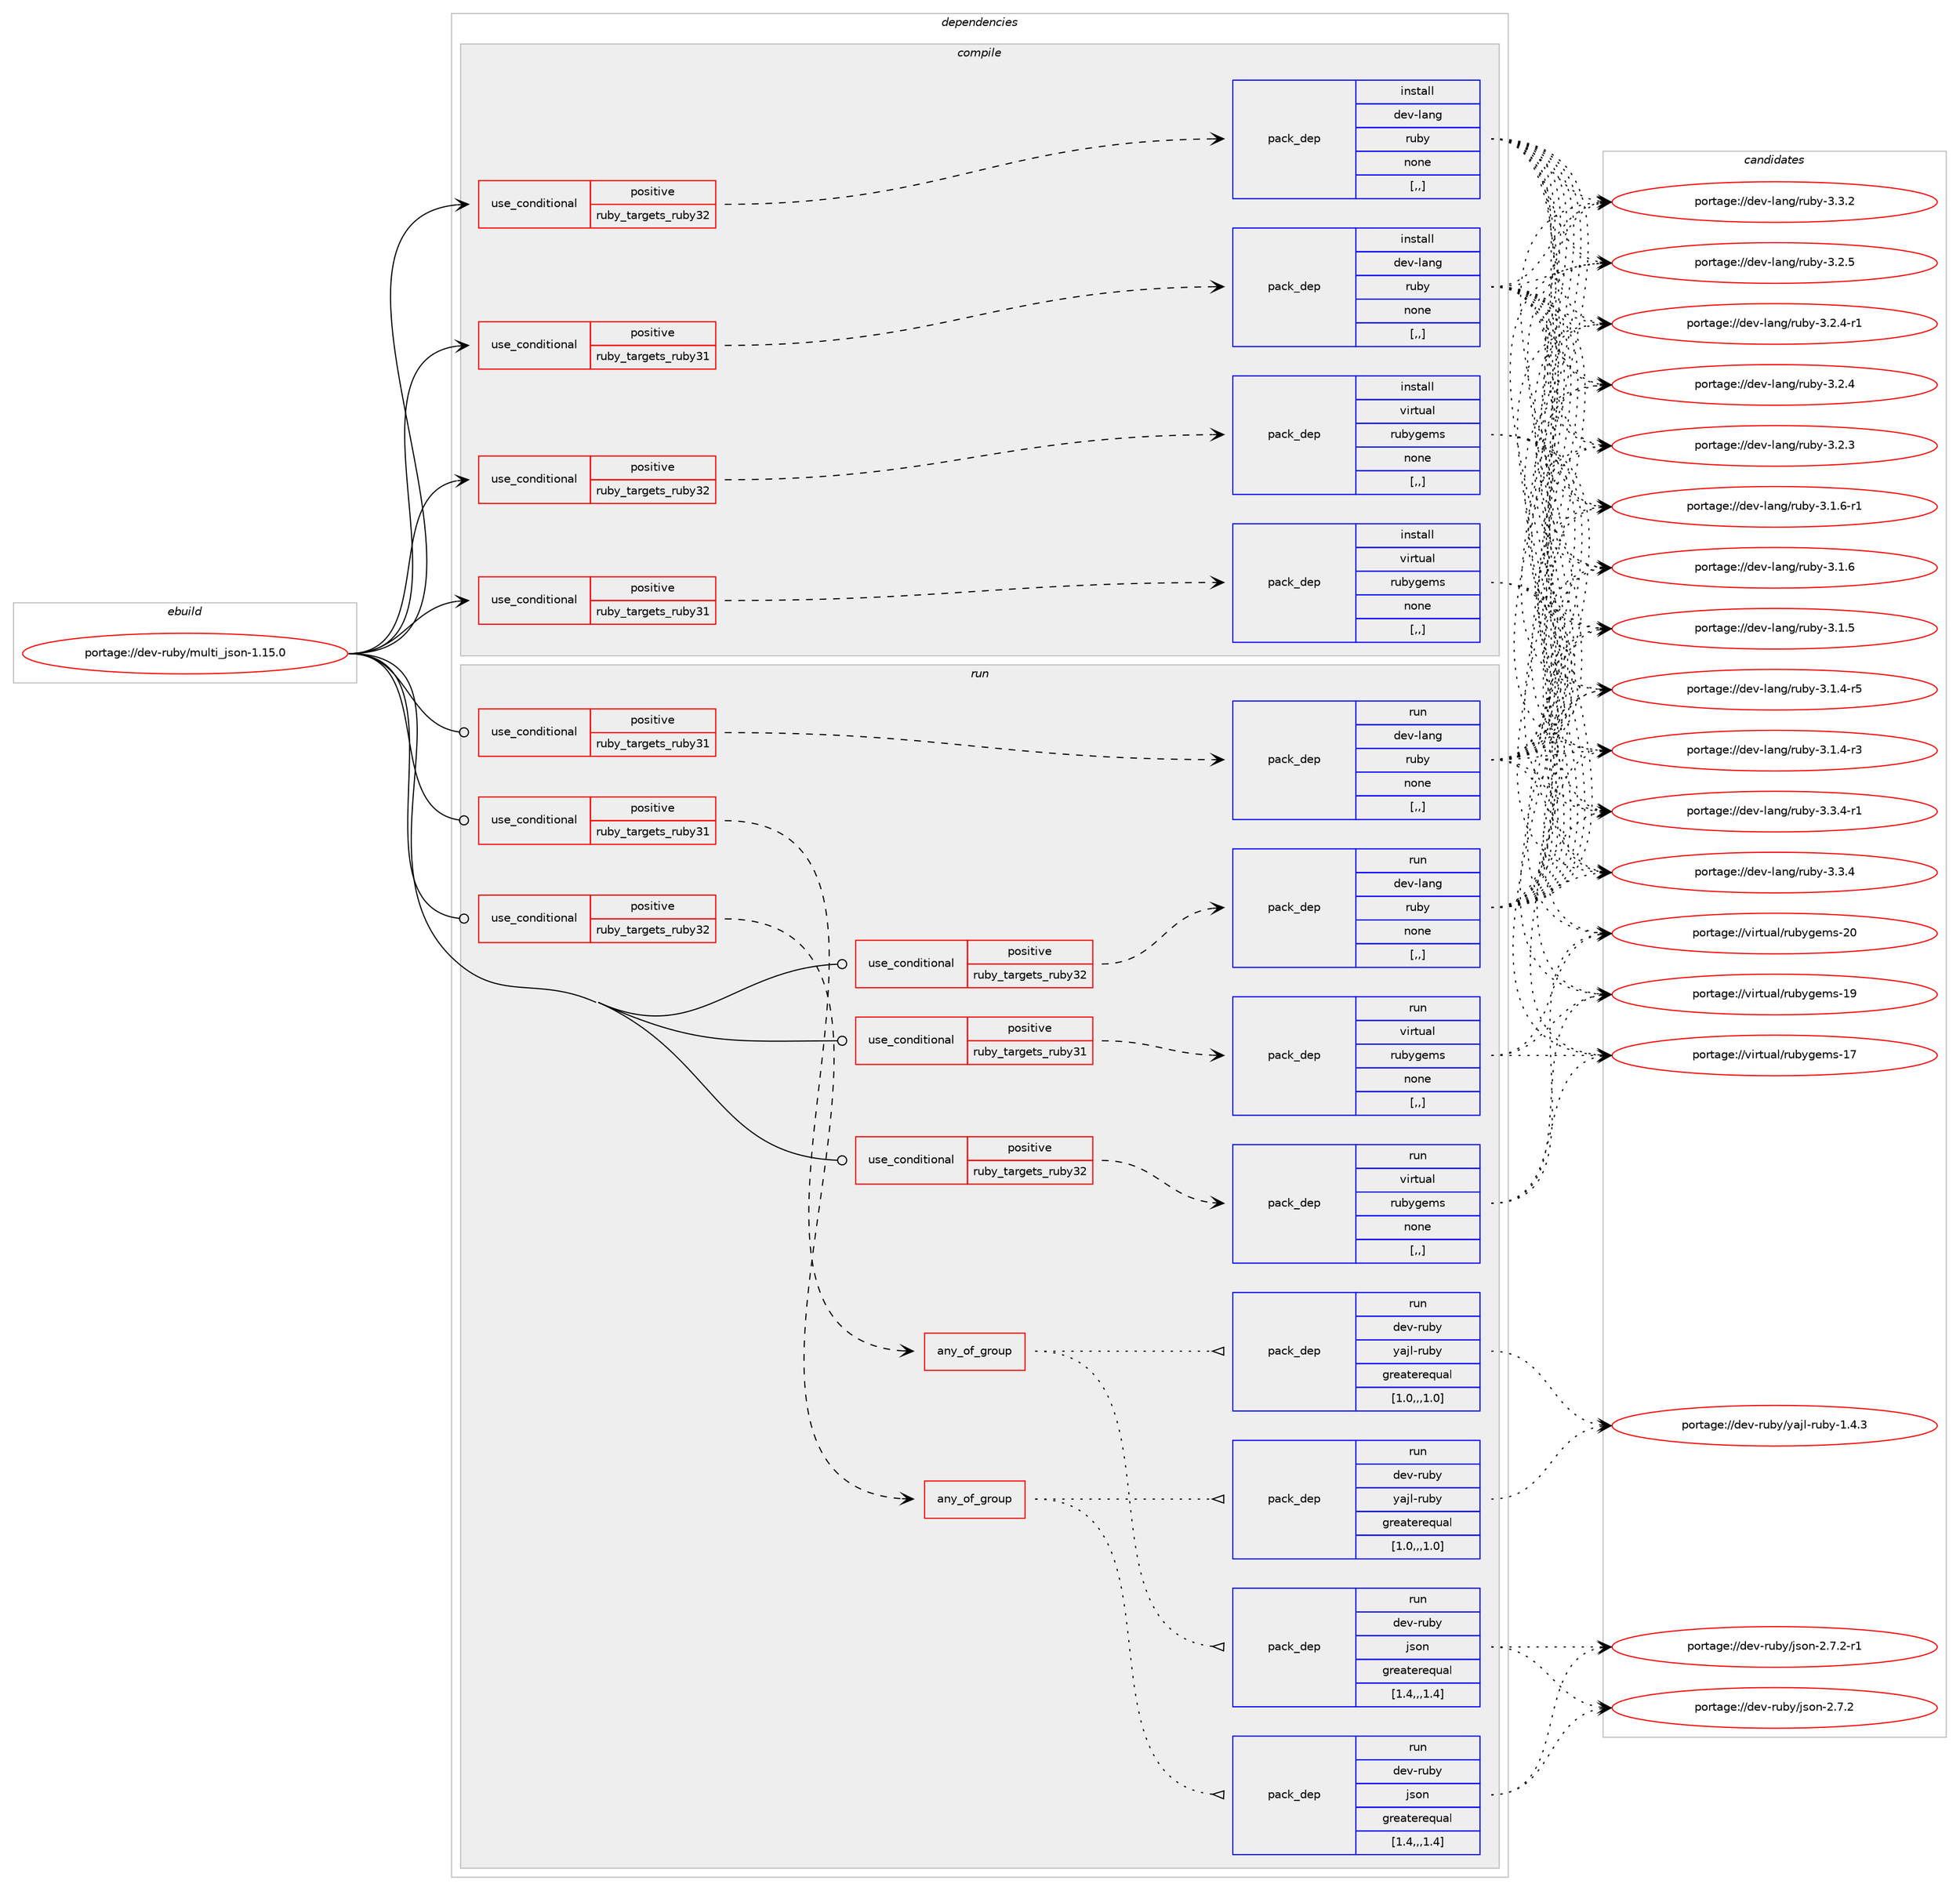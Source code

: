 digraph prolog {

# *************
# Graph options
# *************

newrank=true;
concentrate=true;
compound=true;
graph [rankdir=LR,fontname=Helvetica,fontsize=10,ranksep=1.5];#, ranksep=2.5, nodesep=0.2];
edge  [arrowhead=vee];
node  [fontname=Helvetica,fontsize=10];

# **********
# The ebuild
# **********

subgraph cluster_leftcol {
color=gray;
label=<<i>ebuild</i>>;
id [label="portage://dev-ruby/multi_json-1.15.0", color=red, width=4, href="../dev-ruby/multi_json-1.15.0.svg"];
}

# ****************
# The dependencies
# ****************

subgraph cluster_midcol {
color=gray;
label=<<i>dependencies</i>>;
subgraph cluster_compile {
fillcolor="#eeeeee";
style=filled;
label=<<i>compile</i>>;
subgraph cond51198 {
dependency191273 [label=<<TABLE BORDER="0" CELLBORDER="1" CELLSPACING="0" CELLPADDING="4"><TR><TD ROWSPAN="3" CELLPADDING="10">use_conditional</TD></TR><TR><TD>positive</TD></TR><TR><TD>ruby_targets_ruby31</TD></TR></TABLE>>, shape=none, color=red];
subgraph pack138734 {
dependency191274 [label=<<TABLE BORDER="0" CELLBORDER="1" CELLSPACING="0" CELLPADDING="4" WIDTH="220"><TR><TD ROWSPAN="6" CELLPADDING="30">pack_dep</TD></TR><TR><TD WIDTH="110">install</TD></TR><TR><TD>dev-lang</TD></TR><TR><TD>ruby</TD></TR><TR><TD>none</TD></TR><TR><TD>[,,]</TD></TR></TABLE>>, shape=none, color=blue];
}
dependency191273:e -> dependency191274:w [weight=20,style="dashed",arrowhead="vee"];
}
id:e -> dependency191273:w [weight=20,style="solid",arrowhead="vee"];
subgraph cond51199 {
dependency191275 [label=<<TABLE BORDER="0" CELLBORDER="1" CELLSPACING="0" CELLPADDING="4"><TR><TD ROWSPAN="3" CELLPADDING="10">use_conditional</TD></TR><TR><TD>positive</TD></TR><TR><TD>ruby_targets_ruby31</TD></TR></TABLE>>, shape=none, color=red];
subgraph pack138735 {
dependency191276 [label=<<TABLE BORDER="0" CELLBORDER="1" CELLSPACING="0" CELLPADDING="4" WIDTH="220"><TR><TD ROWSPAN="6" CELLPADDING="30">pack_dep</TD></TR><TR><TD WIDTH="110">install</TD></TR><TR><TD>virtual</TD></TR><TR><TD>rubygems</TD></TR><TR><TD>none</TD></TR><TR><TD>[,,]</TD></TR></TABLE>>, shape=none, color=blue];
}
dependency191275:e -> dependency191276:w [weight=20,style="dashed",arrowhead="vee"];
}
id:e -> dependency191275:w [weight=20,style="solid",arrowhead="vee"];
subgraph cond51200 {
dependency191277 [label=<<TABLE BORDER="0" CELLBORDER="1" CELLSPACING="0" CELLPADDING="4"><TR><TD ROWSPAN="3" CELLPADDING="10">use_conditional</TD></TR><TR><TD>positive</TD></TR><TR><TD>ruby_targets_ruby32</TD></TR></TABLE>>, shape=none, color=red];
subgraph pack138736 {
dependency191278 [label=<<TABLE BORDER="0" CELLBORDER="1" CELLSPACING="0" CELLPADDING="4" WIDTH="220"><TR><TD ROWSPAN="6" CELLPADDING="30">pack_dep</TD></TR><TR><TD WIDTH="110">install</TD></TR><TR><TD>dev-lang</TD></TR><TR><TD>ruby</TD></TR><TR><TD>none</TD></TR><TR><TD>[,,]</TD></TR></TABLE>>, shape=none, color=blue];
}
dependency191277:e -> dependency191278:w [weight=20,style="dashed",arrowhead="vee"];
}
id:e -> dependency191277:w [weight=20,style="solid",arrowhead="vee"];
subgraph cond51201 {
dependency191279 [label=<<TABLE BORDER="0" CELLBORDER="1" CELLSPACING="0" CELLPADDING="4"><TR><TD ROWSPAN="3" CELLPADDING="10">use_conditional</TD></TR><TR><TD>positive</TD></TR><TR><TD>ruby_targets_ruby32</TD></TR></TABLE>>, shape=none, color=red];
subgraph pack138737 {
dependency191280 [label=<<TABLE BORDER="0" CELLBORDER="1" CELLSPACING="0" CELLPADDING="4" WIDTH="220"><TR><TD ROWSPAN="6" CELLPADDING="30">pack_dep</TD></TR><TR><TD WIDTH="110">install</TD></TR><TR><TD>virtual</TD></TR><TR><TD>rubygems</TD></TR><TR><TD>none</TD></TR><TR><TD>[,,]</TD></TR></TABLE>>, shape=none, color=blue];
}
dependency191279:e -> dependency191280:w [weight=20,style="dashed",arrowhead="vee"];
}
id:e -> dependency191279:w [weight=20,style="solid",arrowhead="vee"];
}
subgraph cluster_compileandrun {
fillcolor="#eeeeee";
style=filled;
label=<<i>compile and run</i>>;
}
subgraph cluster_run {
fillcolor="#eeeeee";
style=filled;
label=<<i>run</i>>;
subgraph cond51202 {
dependency191281 [label=<<TABLE BORDER="0" CELLBORDER="1" CELLSPACING="0" CELLPADDING="4"><TR><TD ROWSPAN="3" CELLPADDING="10">use_conditional</TD></TR><TR><TD>positive</TD></TR><TR><TD>ruby_targets_ruby31</TD></TR></TABLE>>, shape=none, color=red];
subgraph any1191 {
dependency191282 [label=<<TABLE BORDER="0" CELLBORDER="1" CELLSPACING="0" CELLPADDING="4"><TR><TD CELLPADDING="10">any_of_group</TD></TR></TABLE>>, shape=none, color=red];subgraph pack138738 {
dependency191283 [label=<<TABLE BORDER="0" CELLBORDER="1" CELLSPACING="0" CELLPADDING="4" WIDTH="220"><TR><TD ROWSPAN="6" CELLPADDING="30">pack_dep</TD></TR><TR><TD WIDTH="110">run</TD></TR><TR><TD>dev-ruby</TD></TR><TR><TD>json</TD></TR><TR><TD>greaterequal</TD></TR><TR><TD>[1.4,,,1.4]</TD></TR></TABLE>>, shape=none, color=blue];
}
dependency191282:e -> dependency191283:w [weight=20,style="dotted",arrowhead="oinv"];
subgraph pack138739 {
dependency191284 [label=<<TABLE BORDER="0" CELLBORDER="1" CELLSPACING="0" CELLPADDING="4" WIDTH="220"><TR><TD ROWSPAN="6" CELLPADDING="30">pack_dep</TD></TR><TR><TD WIDTH="110">run</TD></TR><TR><TD>dev-ruby</TD></TR><TR><TD>yajl-ruby</TD></TR><TR><TD>greaterequal</TD></TR><TR><TD>[1.0,,,1.0]</TD></TR></TABLE>>, shape=none, color=blue];
}
dependency191282:e -> dependency191284:w [weight=20,style="dotted",arrowhead="oinv"];
}
dependency191281:e -> dependency191282:w [weight=20,style="dashed",arrowhead="vee"];
}
id:e -> dependency191281:w [weight=20,style="solid",arrowhead="odot"];
subgraph cond51203 {
dependency191285 [label=<<TABLE BORDER="0" CELLBORDER="1" CELLSPACING="0" CELLPADDING="4"><TR><TD ROWSPAN="3" CELLPADDING="10">use_conditional</TD></TR><TR><TD>positive</TD></TR><TR><TD>ruby_targets_ruby31</TD></TR></TABLE>>, shape=none, color=red];
subgraph pack138740 {
dependency191286 [label=<<TABLE BORDER="0" CELLBORDER="1" CELLSPACING="0" CELLPADDING="4" WIDTH="220"><TR><TD ROWSPAN="6" CELLPADDING="30">pack_dep</TD></TR><TR><TD WIDTH="110">run</TD></TR><TR><TD>dev-lang</TD></TR><TR><TD>ruby</TD></TR><TR><TD>none</TD></TR><TR><TD>[,,]</TD></TR></TABLE>>, shape=none, color=blue];
}
dependency191285:e -> dependency191286:w [weight=20,style="dashed",arrowhead="vee"];
}
id:e -> dependency191285:w [weight=20,style="solid",arrowhead="odot"];
subgraph cond51204 {
dependency191287 [label=<<TABLE BORDER="0" CELLBORDER="1" CELLSPACING="0" CELLPADDING="4"><TR><TD ROWSPAN="3" CELLPADDING="10">use_conditional</TD></TR><TR><TD>positive</TD></TR><TR><TD>ruby_targets_ruby31</TD></TR></TABLE>>, shape=none, color=red];
subgraph pack138741 {
dependency191288 [label=<<TABLE BORDER="0" CELLBORDER="1" CELLSPACING="0" CELLPADDING="4" WIDTH="220"><TR><TD ROWSPAN="6" CELLPADDING="30">pack_dep</TD></TR><TR><TD WIDTH="110">run</TD></TR><TR><TD>virtual</TD></TR><TR><TD>rubygems</TD></TR><TR><TD>none</TD></TR><TR><TD>[,,]</TD></TR></TABLE>>, shape=none, color=blue];
}
dependency191287:e -> dependency191288:w [weight=20,style="dashed",arrowhead="vee"];
}
id:e -> dependency191287:w [weight=20,style="solid",arrowhead="odot"];
subgraph cond51205 {
dependency191289 [label=<<TABLE BORDER="0" CELLBORDER="1" CELLSPACING="0" CELLPADDING="4"><TR><TD ROWSPAN="3" CELLPADDING="10">use_conditional</TD></TR><TR><TD>positive</TD></TR><TR><TD>ruby_targets_ruby32</TD></TR></TABLE>>, shape=none, color=red];
subgraph any1192 {
dependency191290 [label=<<TABLE BORDER="0" CELLBORDER="1" CELLSPACING="0" CELLPADDING="4"><TR><TD CELLPADDING="10">any_of_group</TD></TR></TABLE>>, shape=none, color=red];subgraph pack138742 {
dependency191291 [label=<<TABLE BORDER="0" CELLBORDER="1" CELLSPACING="0" CELLPADDING="4" WIDTH="220"><TR><TD ROWSPAN="6" CELLPADDING="30">pack_dep</TD></TR><TR><TD WIDTH="110">run</TD></TR><TR><TD>dev-ruby</TD></TR><TR><TD>json</TD></TR><TR><TD>greaterequal</TD></TR><TR><TD>[1.4,,,1.4]</TD></TR></TABLE>>, shape=none, color=blue];
}
dependency191290:e -> dependency191291:w [weight=20,style="dotted",arrowhead="oinv"];
subgraph pack138743 {
dependency191292 [label=<<TABLE BORDER="0" CELLBORDER="1" CELLSPACING="0" CELLPADDING="4" WIDTH="220"><TR><TD ROWSPAN="6" CELLPADDING="30">pack_dep</TD></TR><TR><TD WIDTH="110">run</TD></TR><TR><TD>dev-ruby</TD></TR><TR><TD>yajl-ruby</TD></TR><TR><TD>greaterequal</TD></TR><TR><TD>[1.0,,,1.0]</TD></TR></TABLE>>, shape=none, color=blue];
}
dependency191290:e -> dependency191292:w [weight=20,style="dotted",arrowhead="oinv"];
}
dependency191289:e -> dependency191290:w [weight=20,style="dashed",arrowhead="vee"];
}
id:e -> dependency191289:w [weight=20,style="solid",arrowhead="odot"];
subgraph cond51206 {
dependency191293 [label=<<TABLE BORDER="0" CELLBORDER="1" CELLSPACING="0" CELLPADDING="4"><TR><TD ROWSPAN="3" CELLPADDING="10">use_conditional</TD></TR><TR><TD>positive</TD></TR><TR><TD>ruby_targets_ruby32</TD></TR></TABLE>>, shape=none, color=red];
subgraph pack138744 {
dependency191294 [label=<<TABLE BORDER="0" CELLBORDER="1" CELLSPACING="0" CELLPADDING="4" WIDTH="220"><TR><TD ROWSPAN="6" CELLPADDING="30">pack_dep</TD></TR><TR><TD WIDTH="110">run</TD></TR><TR><TD>dev-lang</TD></TR><TR><TD>ruby</TD></TR><TR><TD>none</TD></TR><TR><TD>[,,]</TD></TR></TABLE>>, shape=none, color=blue];
}
dependency191293:e -> dependency191294:w [weight=20,style="dashed",arrowhead="vee"];
}
id:e -> dependency191293:w [weight=20,style="solid",arrowhead="odot"];
subgraph cond51207 {
dependency191295 [label=<<TABLE BORDER="0" CELLBORDER="1" CELLSPACING="0" CELLPADDING="4"><TR><TD ROWSPAN="3" CELLPADDING="10">use_conditional</TD></TR><TR><TD>positive</TD></TR><TR><TD>ruby_targets_ruby32</TD></TR></TABLE>>, shape=none, color=red];
subgraph pack138745 {
dependency191296 [label=<<TABLE BORDER="0" CELLBORDER="1" CELLSPACING="0" CELLPADDING="4" WIDTH="220"><TR><TD ROWSPAN="6" CELLPADDING="30">pack_dep</TD></TR><TR><TD WIDTH="110">run</TD></TR><TR><TD>virtual</TD></TR><TR><TD>rubygems</TD></TR><TR><TD>none</TD></TR><TR><TD>[,,]</TD></TR></TABLE>>, shape=none, color=blue];
}
dependency191295:e -> dependency191296:w [weight=20,style="dashed",arrowhead="vee"];
}
id:e -> dependency191295:w [weight=20,style="solid",arrowhead="odot"];
}
}

# **************
# The candidates
# **************

subgraph cluster_choices {
rank=same;
color=gray;
label=<<i>candidates</i>>;

subgraph choice138734 {
color=black;
nodesep=1;
choice100101118451089711010347114117981214551465146524511449 [label="portage://dev-lang/ruby-3.3.4-r1", color=red, width=4,href="../dev-lang/ruby-3.3.4-r1.svg"];
choice10010111845108971101034711411798121455146514652 [label="portage://dev-lang/ruby-3.3.4", color=red, width=4,href="../dev-lang/ruby-3.3.4.svg"];
choice10010111845108971101034711411798121455146514650 [label="portage://dev-lang/ruby-3.3.2", color=red, width=4,href="../dev-lang/ruby-3.3.2.svg"];
choice10010111845108971101034711411798121455146504653 [label="portage://dev-lang/ruby-3.2.5", color=red, width=4,href="../dev-lang/ruby-3.2.5.svg"];
choice100101118451089711010347114117981214551465046524511449 [label="portage://dev-lang/ruby-3.2.4-r1", color=red, width=4,href="../dev-lang/ruby-3.2.4-r1.svg"];
choice10010111845108971101034711411798121455146504652 [label="portage://dev-lang/ruby-3.2.4", color=red, width=4,href="../dev-lang/ruby-3.2.4.svg"];
choice10010111845108971101034711411798121455146504651 [label="portage://dev-lang/ruby-3.2.3", color=red, width=4,href="../dev-lang/ruby-3.2.3.svg"];
choice100101118451089711010347114117981214551464946544511449 [label="portage://dev-lang/ruby-3.1.6-r1", color=red, width=4,href="../dev-lang/ruby-3.1.6-r1.svg"];
choice10010111845108971101034711411798121455146494654 [label="portage://dev-lang/ruby-3.1.6", color=red, width=4,href="../dev-lang/ruby-3.1.6.svg"];
choice10010111845108971101034711411798121455146494653 [label="portage://dev-lang/ruby-3.1.5", color=red, width=4,href="../dev-lang/ruby-3.1.5.svg"];
choice100101118451089711010347114117981214551464946524511453 [label="portage://dev-lang/ruby-3.1.4-r5", color=red, width=4,href="../dev-lang/ruby-3.1.4-r5.svg"];
choice100101118451089711010347114117981214551464946524511451 [label="portage://dev-lang/ruby-3.1.4-r3", color=red, width=4,href="../dev-lang/ruby-3.1.4-r3.svg"];
dependency191274:e -> choice100101118451089711010347114117981214551465146524511449:w [style=dotted,weight="100"];
dependency191274:e -> choice10010111845108971101034711411798121455146514652:w [style=dotted,weight="100"];
dependency191274:e -> choice10010111845108971101034711411798121455146514650:w [style=dotted,weight="100"];
dependency191274:e -> choice10010111845108971101034711411798121455146504653:w [style=dotted,weight="100"];
dependency191274:e -> choice100101118451089711010347114117981214551465046524511449:w [style=dotted,weight="100"];
dependency191274:e -> choice10010111845108971101034711411798121455146504652:w [style=dotted,weight="100"];
dependency191274:e -> choice10010111845108971101034711411798121455146504651:w [style=dotted,weight="100"];
dependency191274:e -> choice100101118451089711010347114117981214551464946544511449:w [style=dotted,weight="100"];
dependency191274:e -> choice10010111845108971101034711411798121455146494654:w [style=dotted,weight="100"];
dependency191274:e -> choice10010111845108971101034711411798121455146494653:w [style=dotted,weight="100"];
dependency191274:e -> choice100101118451089711010347114117981214551464946524511453:w [style=dotted,weight="100"];
dependency191274:e -> choice100101118451089711010347114117981214551464946524511451:w [style=dotted,weight="100"];
}
subgraph choice138735 {
color=black;
nodesep=1;
choice118105114116117971084711411798121103101109115455048 [label="portage://virtual/rubygems-20", color=red, width=4,href="../virtual/rubygems-20.svg"];
choice118105114116117971084711411798121103101109115454957 [label="portage://virtual/rubygems-19", color=red, width=4,href="../virtual/rubygems-19.svg"];
choice118105114116117971084711411798121103101109115454955 [label="portage://virtual/rubygems-17", color=red, width=4,href="../virtual/rubygems-17.svg"];
dependency191276:e -> choice118105114116117971084711411798121103101109115455048:w [style=dotted,weight="100"];
dependency191276:e -> choice118105114116117971084711411798121103101109115454957:w [style=dotted,weight="100"];
dependency191276:e -> choice118105114116117971084711411798121103101109115454955:w [style=dotted,weight="100"];
}
subgraph choice138736 {
color=black;
nodesep=1;
choice100101118451089711010347114117981214551465146524511449 [label="portage://dev-lang/ruby-3.3.4-r1", color=red, width=4,href="../dev-lang/ruby-3.3.4-r1.svg"];
choice10010111845108971101034711411798121455146514652 [label="portage://dev-lang/ruby-3.3.4", color=red, width=4,href="../dev-lang/ruby-3.3.4.svg"];
choice10010111845108971101034711411798121455146514650 [label="portage://dev-lang/ruby-3.3.2", color=red, width=4,href="../dev-lang/ruby-3.3.2.svg"];
choice10010111845108971101034711411798121455146504653 [label="portage://dev-lang/ruby-3.2.5", color=red, width=4,href="../dev-lang/ruby-3.2.5.svg"];
choice100101118451089711010347114117981214551465046524511449 [label="portage://dev-lang/ruby-3.2.4-r1", color=red, width=4,href="../dev-lang/ruby-3.2.4-r1.svg"];
choice10010111845108971101034711411798121455146504652 [label="portage://dev-lang/ruby-3.2.4", color=red, width=4,href="../dev-lang/ruby-3.2.4.svg"];
choice10010111845108971101034711411798121455146504651 [label="portage://dev-lang/ruby-3.2.3", color=red, width=4,href="../dev-lang/ruby-3.2.3.svg"];
choice100101118451089711010347114117981214551464946544511449 [label="portage://dev-lang/ruby-3.1.6-r1", color=red, width=4,href="../dev-lang/ruby-3.1.6-r1.svg"];
choice10010111845108971101034711411798121455146494654 [label="portage://dev-lang/ruby-3.1.6", color=red, width=4,href="../dev-lang/ruby-3.1.6.svg"];
choice10010111845108971101034711411798121455146494653 [label="portage://dev-lang/ruby-3.1.5", color=red, width=4,href="../dev-lang/ruby-3.1.5.svg"];
choice100101118451089711010347114117981214551464946524511453 [label="portage://dev-lang/ruby-3.1.4-r5", color=red, width=4,href="../dev-lang/ruby-3.1.4-r5.svg"];
choice100101118451089711010347114117981214551464946524511451 [label="portage://dev-lang/ruby-3.1.4-r3", color=red, width=4,href="../dev-lang/ruby-3.1.4-r3.svg"];
dependency191278:e -> choice100101118451089711010347114117981214551465146524511449:w [style=dotted,weight="100"];
dependency191278:e -> choice10010111845108971101034711411798121455146514652:w [style=dotted,weight="100"];
dependency191278:e -> choice10010111845108971101034711411798121455146514650:w [style=dotted,weight="100"];
dependency191278:e -> choice10010111845108971101034711411798121455146504653:w [style=dotted,weight="100"];
dependency191278:e -> choice100101118451089711010347114117981214551465046524511449:w [style=dotted,weight="100"];
dependency191278:e -> choice10010111845108971101034711411798121455146504652:w [style=dotted,weight="100"];
dependency191278:e -> choice10010111845108971101034711411798121455146504651:w [style=dotted,weight="100"];
dependency191278:e -> choice100101118451089711010347114117981214551464946544511449:w [style=dotted,weight="100"];
dependency191278:e -> choice10010111845108971101034711411798121455146494654:w [style=dotted,weight="100"];
dependency191278:e -> choice10010111845108971101034711411798121455146494653:w [style=dotted,weight="100"];
dependency191278:e -> choice100101118451089711010347114117981214551464946524511453:w [style=dotted,weight="100"];
dependency191278:e -> choice100101118451089711010347114117981214551464946524511451:w [style=dotted,weight="100"];
}
subgraph choice138737 {
color=black;
nodesep=1;
choice118105114116117971084711411798121103101109115455048 [label="portage://virtual/rubygems-20", color=red, width=4,href="../virtual/rubygems-20.svg"];
choice118105114116117971084711411798121103101109115454957 [label="portage://virtual/rubygems-19", color=red, width=4,href="../virtual/rubygems-19.svg"];
choice118105114116117971084711411798121103101109115454955 [label="portage://virtual/rubygems-17", color=red, width=4,href="../virtual/rubygems-17.svg"];
dependency191280:e -> choice118105114116117971084711411798121103101109115455048:w [style=dotted,weight="100"];
dependency191280:e -> choice118105114116117971084711411798121103101109115454957:w [style=dotted,weight="100"];
dependency191280:e -> choice118105114116117971084711411798121103101109115454955:w [style=dotted,weight="100"];
}
subgraph choice138738 {
color=black;
nodesep=1;
choice1001011184511411798121471061151111104550465546504511449 [label="portage://dev-ruby/json-2.7.2-r1", color=red, width=4,href="../dev-ruby/json-2.7.2-r1.svg"];
choice100101118451141179812147106115111110455046554650 [label="portage://dev-ruby/json-2.7.2", color=red, width=4,href="../dev-ruby/json-2.7.2.svg"];
dependency191283:e -> choice1001011184511411798121471061151111104550465546504511449:w [style=dotted,weight="100"];
dependency191283:e -> choice100101118451141179812147106115111110455046554650:w [style=dotted,weight="100"];
}
subgraph choice138739 {
color=black;
nodesep=1;
choice100101118451141179812147121971061084511411798121454946524651 [label="portage://dev-ruby/yajl-ruby-1.4.3", color=red, width=4,href="../dev-ruby/yajl-ruby-1.4.3.svg"];
dependency191284:e -> choice100101118451141179812147121971061084511411798121454946524651:w [style=dotted,weight="100"];
}
subgraph choice138740 {
color=black;
nodesep=1;
choice100101118451089711010347114117981214551465146524511449 [label="portage://dev-lang/ruby-3.3.4-r1", color=red, width=4,href="../dev-lang/ruby-3.3.4-r1.svg"];
choice10010111845108971101034711411798121455146514652 [label="portage://dev-lang/ruby-3.3.4", color=red, width=4,href="../dev-lang/ruby-3.3.4.svg"];
choice10010111845108971101034711411798121455146514650 [label="portage://dev-lang/ruby-3.3.2", color=red, width=4,href="../dev-lang/ruby-3.3.2.svg"];
choice10010111845108971101034711411798121455146504653 [label="portage://dev-lang/ruby-3.2.5", color=red, width=4,href="../dev-lang/ruby-3.2.5.svg"];
choice100101118451089711010347114117981214551465046524511449 [label="portage://dev-lang/ruby-3.2.4-r1", color=red, width=4,href="../dev-lang/ruby-3.2.4-r1.svg"];
choice10010111845108971101034711411798121455146504652 [label="portage://dev-lang/ruby-3.2.4", color=red, width=4,href="../dev-lang/ruby-3.2.4.svg"];
choice10010111845108971101034711411798121455146504651 [label="portage://dev-lang/ruby-3.2.3", color=red, width=4,href="../dev-lang/ruby-3.2.3.svg"];
choice100101118451089711010347114117981214551464946544511449 [label="portage://dev-lang/ruby-3.1.6-r1", color=red, width=4,href="../dev-lang/ruby-3.1.6-r1.svg"];
choice10010111845108971101034711411798121455146494654 [label="portage://dev-lang/ruby-3.1.6", color=red, width=4,href="../dev-lang/ruby-3.1.6.svg"];
choice10010111845108971101034711411798121455146494653 [label="portage://dev-lang/ruby-3.1.5", color=red, width=4,href="../dev-lang/ruby-3.1.5.svg"];
choice100101118451089711010347114117981214551464946524511453 [label="portage://dev-lang/ruby-3.1.4-r5", color=red, width=4,href="../dev-lang/ruby-3.1.4-r5.svg"];
choice100101118451089711010347114117981214551464946524511451 [label="portage://dev-lang/ruby-3.1.4-r3", color=red, width=4,href="../dev-lang/ruby-3.1.4-r3.svg"];
dependency191286:e -> choice100101118451089711010347114117981214551465146524511449:w [style=dotted,weight="100"];
dependency191286:e -> choice10010111845108971101034711411798121455146514652:w [style=dotted,weight="100"];
dependency191286:e -> choice10010111845108971101034711411798121455146514650:w [style=dotted,weight="100"];
dependency191286:e -> choice10010111845108971101034711411798121455146504653:w [style=dotted,weight="100"];
dependency191286:e -> choice100101118451089711010347114117981214551465046524511449:w [style=dotted,weight="100"];
dependency191286:e -> choice10010111845108971101034711411798121455146504652:w [style=dotted,weight="100"];
dependency191286:e -> choice10010111845108971101034711411798121455146504651:w [style=dotted,weight="100"];
dependency191286:e -> choice100101118451089711010347114117981214551464946544511449:w [style=dotted,weight="100"];
dependency191286:e -> choice10010111845108971101034711411798121455146494654:w [style=dotted,weight="100"];
dependency191286:e -> choice10010111845108971101034711411798121455146494653:w [style=dotted,weight="100"];
dependency191286:e -> choice100101118451089711010347114117981214551464946524511453:w [style=dotted,weight="100"];
dependency191286:e -> choice100101118451089711010347114117981214551464946524511451:w [style=dotted,weight="100"];
}
subgraph choice138741 {
color=black;
nodesep=1;
choice118105114116117971084711411798121103101109115455048 [label="portage://virtual/rubygems-20", color=red, width=4,href="../virtual/rubygems-20.svg"];
choice118105114116117971084711411798121103101109115454957 [label="portage://virtual/rubygems-19", color=red, width=4,href="../virtual/rubygems-19.svg"];
choice118105114116117971084711411798121103101109115454955 [label="portage://virtual/rubygems-17", color=red, width=4,href="../virtual/rubygems-17.svg"];
dependency191288:e -> choice118105114116117971084711411798121103101109115455048:w [style=dotted,weight="100"];
dependency191288:e -> choice118105114116117971084711411798121103101109115454957:w [style=dotted,weight="100"];
dependency191288:e -> choice118105114116117971084711411798121103101109115454955:w [style=dotted,weight="100"];
}
subgraph choice138742 {
color=black;
nodesep=1;
choice1001011184511411798121471061151111104550465546504511449 [label="portage://dev-ruby/json-2.7.2-r1", color=red, width=4,href="../dev-ruby/json-2.7.2-r1.svg"];
choice100101118451141179812147106115111110455046554650 [label="portage://dev-ruby/json-2.7.2", color=red, width=4,href="../dev-ruby/json-2.7.2.svg"];
dependency191291:e -> choice1001011184511411798121471061151111104550465546504511449:w [style=dotted,weight="100"];
dependency191291:e -> choice100101118451141179812147106115111110455046554650:w [style=dotted,weight="100"];
}
subgraph choice138743 {
color=black;
nodesep=1;
choice100101118451141179812147121971061084511411798121454946524651 [label="portage://dev-ruby/yajl-ruby-1.4.3", color=red, width=4,href="../dev-ruby/yajl-ruby-1.4.3.svg"];
dependency191292:e -> choice100101118451141179812147121971061084511411798121454946524651:w [style=dotted,weight="100"];
}
subgraph choice138744 {
color=black;
nodesep=1;
choice100101118451089711010347114117981214551465146524511449 [label="portage://dev-lang/ruby-3.3.4-r1", color=red, width=4,href="../dev-lang/ruby-3.3.4-r1.svg"];
choice10010111845108971101034711411798121455146514652 [label="portage://dev-lang/ruby-3.3.4", color=red, width=4,href="../dev-lang/ruby-3.3.4.svg"];
choice10010111845108971101034711411798121455146514650 [label="portage://dev-lang/ruby-3.3.2", color=red, width=4,href="../dev-lang/ruby-3.3.2.svg"];
choice10010111845108971101034711411798121455146504653 [label="portage://dev-lang/ruby-3.2.5", color=red, width=4,href="../dev-lang/ruby-3.2.5.svg"];
choice100101118451089711010347114117981214551465046524511449 [label="portage://dev-lang/ruby-3.2.4-r1", color=red, width=4,href="../dev-lang/ruby-3.2.4-r1.svg"];
choice10010111845108971101034711411798121455146504652 [label="portage://dev-lang/ruby-3.2.4", color=red, width=4,href="../dev-lang/ruby-3.2.4.svg"];
choice10010111845108971101034711411798121455146504651 [label="portage://dev-lang/ruby-3.2.3", color=red, width=4,href="../dev-lang/ruby-3.2.3.svg"];
choice100101118451089711010347114117981214551464946544511449 [label="portage://dev-lang/ruby-3.1.6-r1", color=red, width=4,href="../dev-lang/ruby-3.1.6-r1.svg"];
choice10010111845108971101034711411798121455146494654 [label="portage://dev-lang/ruby-3.1.6", color=red, width=4,href="../dev-lang/ruby-3.1.6.svg"];
choice10010111845108971101034711411798121455146494653 [label="portage://dev-lang/ruby-3.1.5", color=red, width=4,href="../dev-lang/ruby-3.1.5.svg"];
choice100101118451089711010347114117981214551464946524511453 [label="portage://dev-lang/ruby-3.1.4-r5", color=red, width=4,href="../dev-lang/ruby-3.1.4-r5.svg"];
choice100101118451089711010347114117981214551464946524511451 [label="portage://dev-lang/ruby-3.1.4-r3", color=red, width=4,href="../dev-lang/ruby-3.1.4-r3.svg"];
dependency191294:e -> choice100101118451089711010347114117981214551465146524511449:w [style=dotted,weight="100"];
dependency191294:e -> choice10010111845108971101034711411798121455146514652:w [style=dotted,weight="100"];
dependency191294:e -> choice10010111845108971101034711411798121455146514650:w [style=dotted,weight="100"];
dependency191294:e -> choice10010111845108971101034711411798121455146504653:w [style=dotted,weight="100"];
dependency191294:e -> choice100101118451089711010347114117981214551465046524511449:w [style=dotted,weight="100"];
dependency191294:e -> choice10010111845108971101034711411798121455146504652:w [style=dotted,weight="100"];
dependency191294:e -> choice10010111845108971101034711411798121455146504651:w [style=dotted,weight="100"];
dependency191294:e -> choice100101118451089711010347114117981214551464946544511449:w [style=dotted,weight="100"];
dependency191294:e -> choice10010111845108971101034711411798121455146494654:w [style=dotted,weight="100"];
dependency191294:e -> choice10010111845108971101034711411798121455146494653:w [style=dotted,weight="100"];
dependency191294:e -> choice100101118451089711010347114117981214551464946524511453:w [style=dotted,weight="100"];
dependency191294:e -> choice100101118451089711010347114117981214551464946524511451:w [style=dotted,weight="100"];
}
subgraph choice138745 {
color=black;
nodesep=1;
choice118105114116117971084711411798121103101109115455048 [label="portage://virtual/rubygems-20", color=red, width=4,href="../virtual/rubygems-20.svg"];
choice118105114116117971084711411798121103101109115454957 [label="portage://virtual/rubygems-19", color=red, width=4,href="../virtual/rubygems-19.svg"];
choice118105114116117971084711411798121103101109115454955 [label="portage://virtual/rubygems-17", color=red, width=4,href="../virtual/rubygems-17.svg"];
dependency191296:e -> choice118105114116117971084711411798121103101109115455048:w [style=dotted,weight="100"];
dependency191296:e -> choice118105114116117971084711411798121103101109115454957:w [style=dotted,weight="100"];
dependency191296:e -> choice118105114116117971084711411798121103101109115454955:w [style=dotted,weight="100"];
}
}

}
